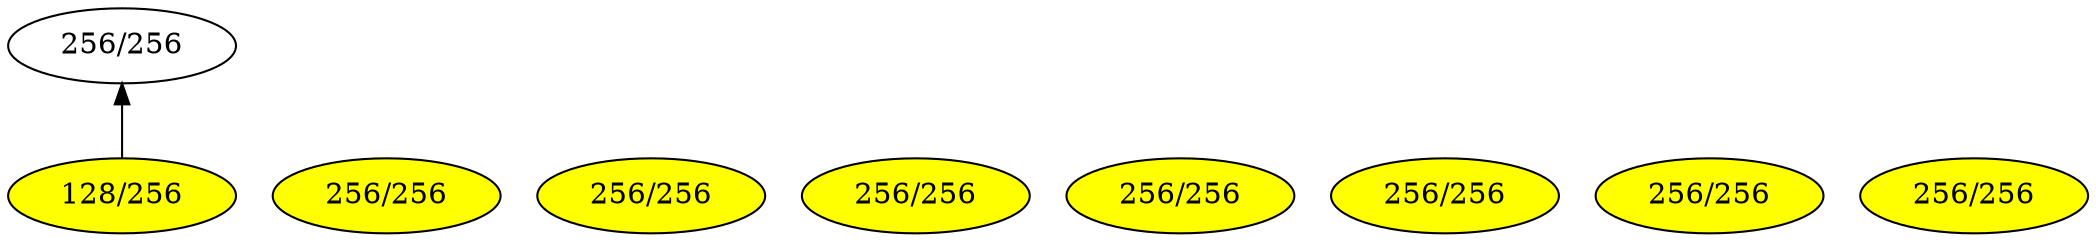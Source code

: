 digraph G { 
rankdir = BT;
101[label= " 256/256 " ];
202[label= " 128/256 " ];
202->101
202[style=filled, fillcolor=yellow];
201[label= " 256/256 " ];
201[style=filled, fillcolor=yellow];
301[label= " 256/256 " ];
301[style=filled, fillcolor=yellow];
401[label= " 256/256 " ];
401[style=filled, fillcolor=yellow];
501[label= " 256/256 " ];
501[style=filled, fillcolor=yellow];
601[label= " 256/256 " ];
601[style=filled, fillcolor=yellow];
701[label= " 256/256 " ];
701[style=filled, fillcolor=yellow];
801[label= " 256/256 " ];
801[style=filled, fillcolor=yellow];
}